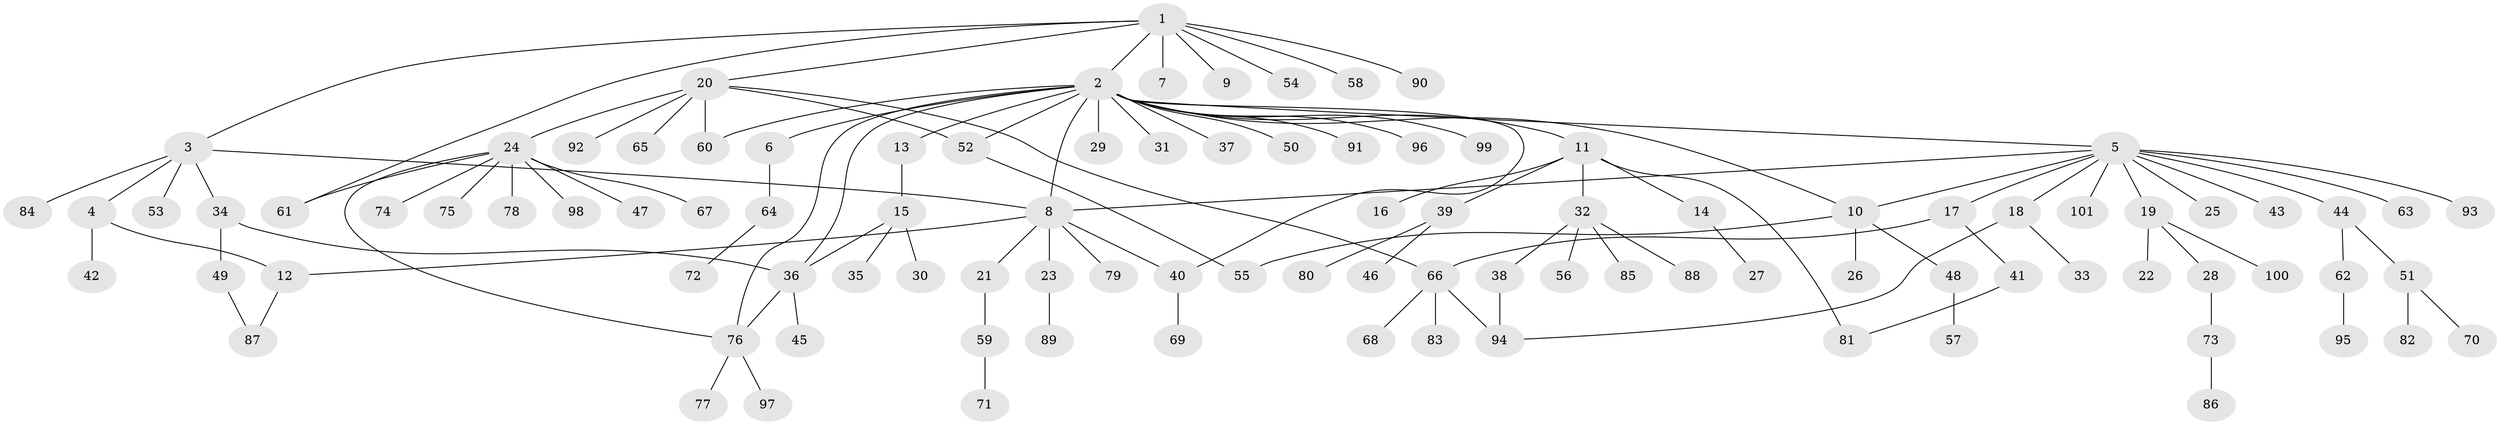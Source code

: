// Generated by graph-tools (version 1.1) at 2025/48/03/09/25 04:48:43]
// undirected, 101 vertices, 118 edges
graph export_dot {
graph [start="1"]
  node [color=gray90,style=filled];
  1;
  2;
  3;
  4;
  5;
  6;
  7;
  8;
  9;
  10;
  11;
  12;
  13;
  14;
  15;
  16;
  17;
  18;
  19;
  20;
  21;
  22;
  23;
  24;
  25;
  26;
  27;
  28;
  29;
  30;
  31;
  32;
  33;
  34;
  35;
  36;
  37;
  38;
  39;
  40;
  41;
  42;
  43;
  44;
  45;
  46;
  47;
  48;
  49;
  50;
  51;
  52;
  53;
  54;
  55;
  56;
  57;
  58;
  59;
  60;
  61;
  62;
  63;
  64;
  65;
  66;
  67;
  68;
  69;
  70;
  71;
  72;
  73;
  74;
  75;
  76;
  77;
  78;
  79;
  80;
  81;
  82;
  83;
  84;
  85;
  86;
  87;
  88;
  89;
  90;
  91;
  92;
  93;
  94;
  95;
  96;
  97;
  98;
  99;
  100;
  101;
  1 -- 2;
  1 -- 3;
  1 -- 7;
  1 -- 9;
  1 -- 20;
  1 -- 54;
  1 -- 58;
  1 -- 61;
  1 -- 90;
  2 -- 5;
  2 -- 6;
  2 -- 8;
  2 -- 10;
  2 -- 11;
  2 -- 13;
  2 -- 29;
  2 -- 31;
  2 -- 36;
  2 -- 37;
  2 -- 40;
  2 -- 50;
  2 -- 52;
  2 -- 60;
  2 -- 76;
  2 -- 91;
  2 -- 96;
  2 -- 99;
  3 -- 4;
  3 -- 8;
  3 -- 34;
  3 -- 53;
  3 -- 84;
  4 -- 12;
  4 -- 42;
  5 -- 8;
  5 -- 10;
  5 -- 17;
  5 -- 18;
  5 -- 19;
  5 -- 25;
  5 -- 43;
  5 -- 44;
  5 -- 63;
  5 -- 93;
  5 -- 101;
  6 -- 64;
  8 -- 12;
  8 -- 21;
  8 -- 23;
  8 -- 40;
  8 -- 79;
  10 -- 26;
  10 -- 48;
  10 -- 55;
  11 -- 14;
  11 -- 16;
  11 -- 32;
  11 -- 39;
  11 -- 81;
  12 -- 87;
  13 -- 15;
  14 -- 27;
  15 -- 30;
  15 -- 35;
  15 -- 36;
  17 -- 41;
  17 -- 66;
  18 -- 33;
  18 -- 94;
  19 -- 22;
  19 -- 28;
  19 -- 100;
  20 -- 24;
  20 -- 52;
  20 -- 60;
  20 -- 65;
  20 -- 66;
  20 -- 92;
  21 -- 59;
  23 -- 89;
  24 -- 47;
  24 -- 61;
  24 -- 67;
  24 -- 74;
  24 -- 75;
  24 -- 76;
  24 -- 78;
  24 -- 98;
  28 -- 73;
  32 -- 38;
  32 -- 56;
  32 -- 85;
  32 -- 88;
  34 -- 36;
  34 -- 49;
  36 -- 45;
  36 -- 76;
  38 -- 94;
  39 -- 46;
  39 -- 80;
  40 -- 69;
  41 -- 81;
  44 -- 51;
  44 -- 62;
  48 -- 57;
  49 -- 87;
  51 -- 70;
  51 -- 82;
  52 -- 55;
  59 -- 71;
  62 -- 95;
  64 -- 72;
  66 -- 68;
  66 -- 83;
  66 -- 94;
  73 -- 86;
  76 -- 77;
  76 -- 97;
}
